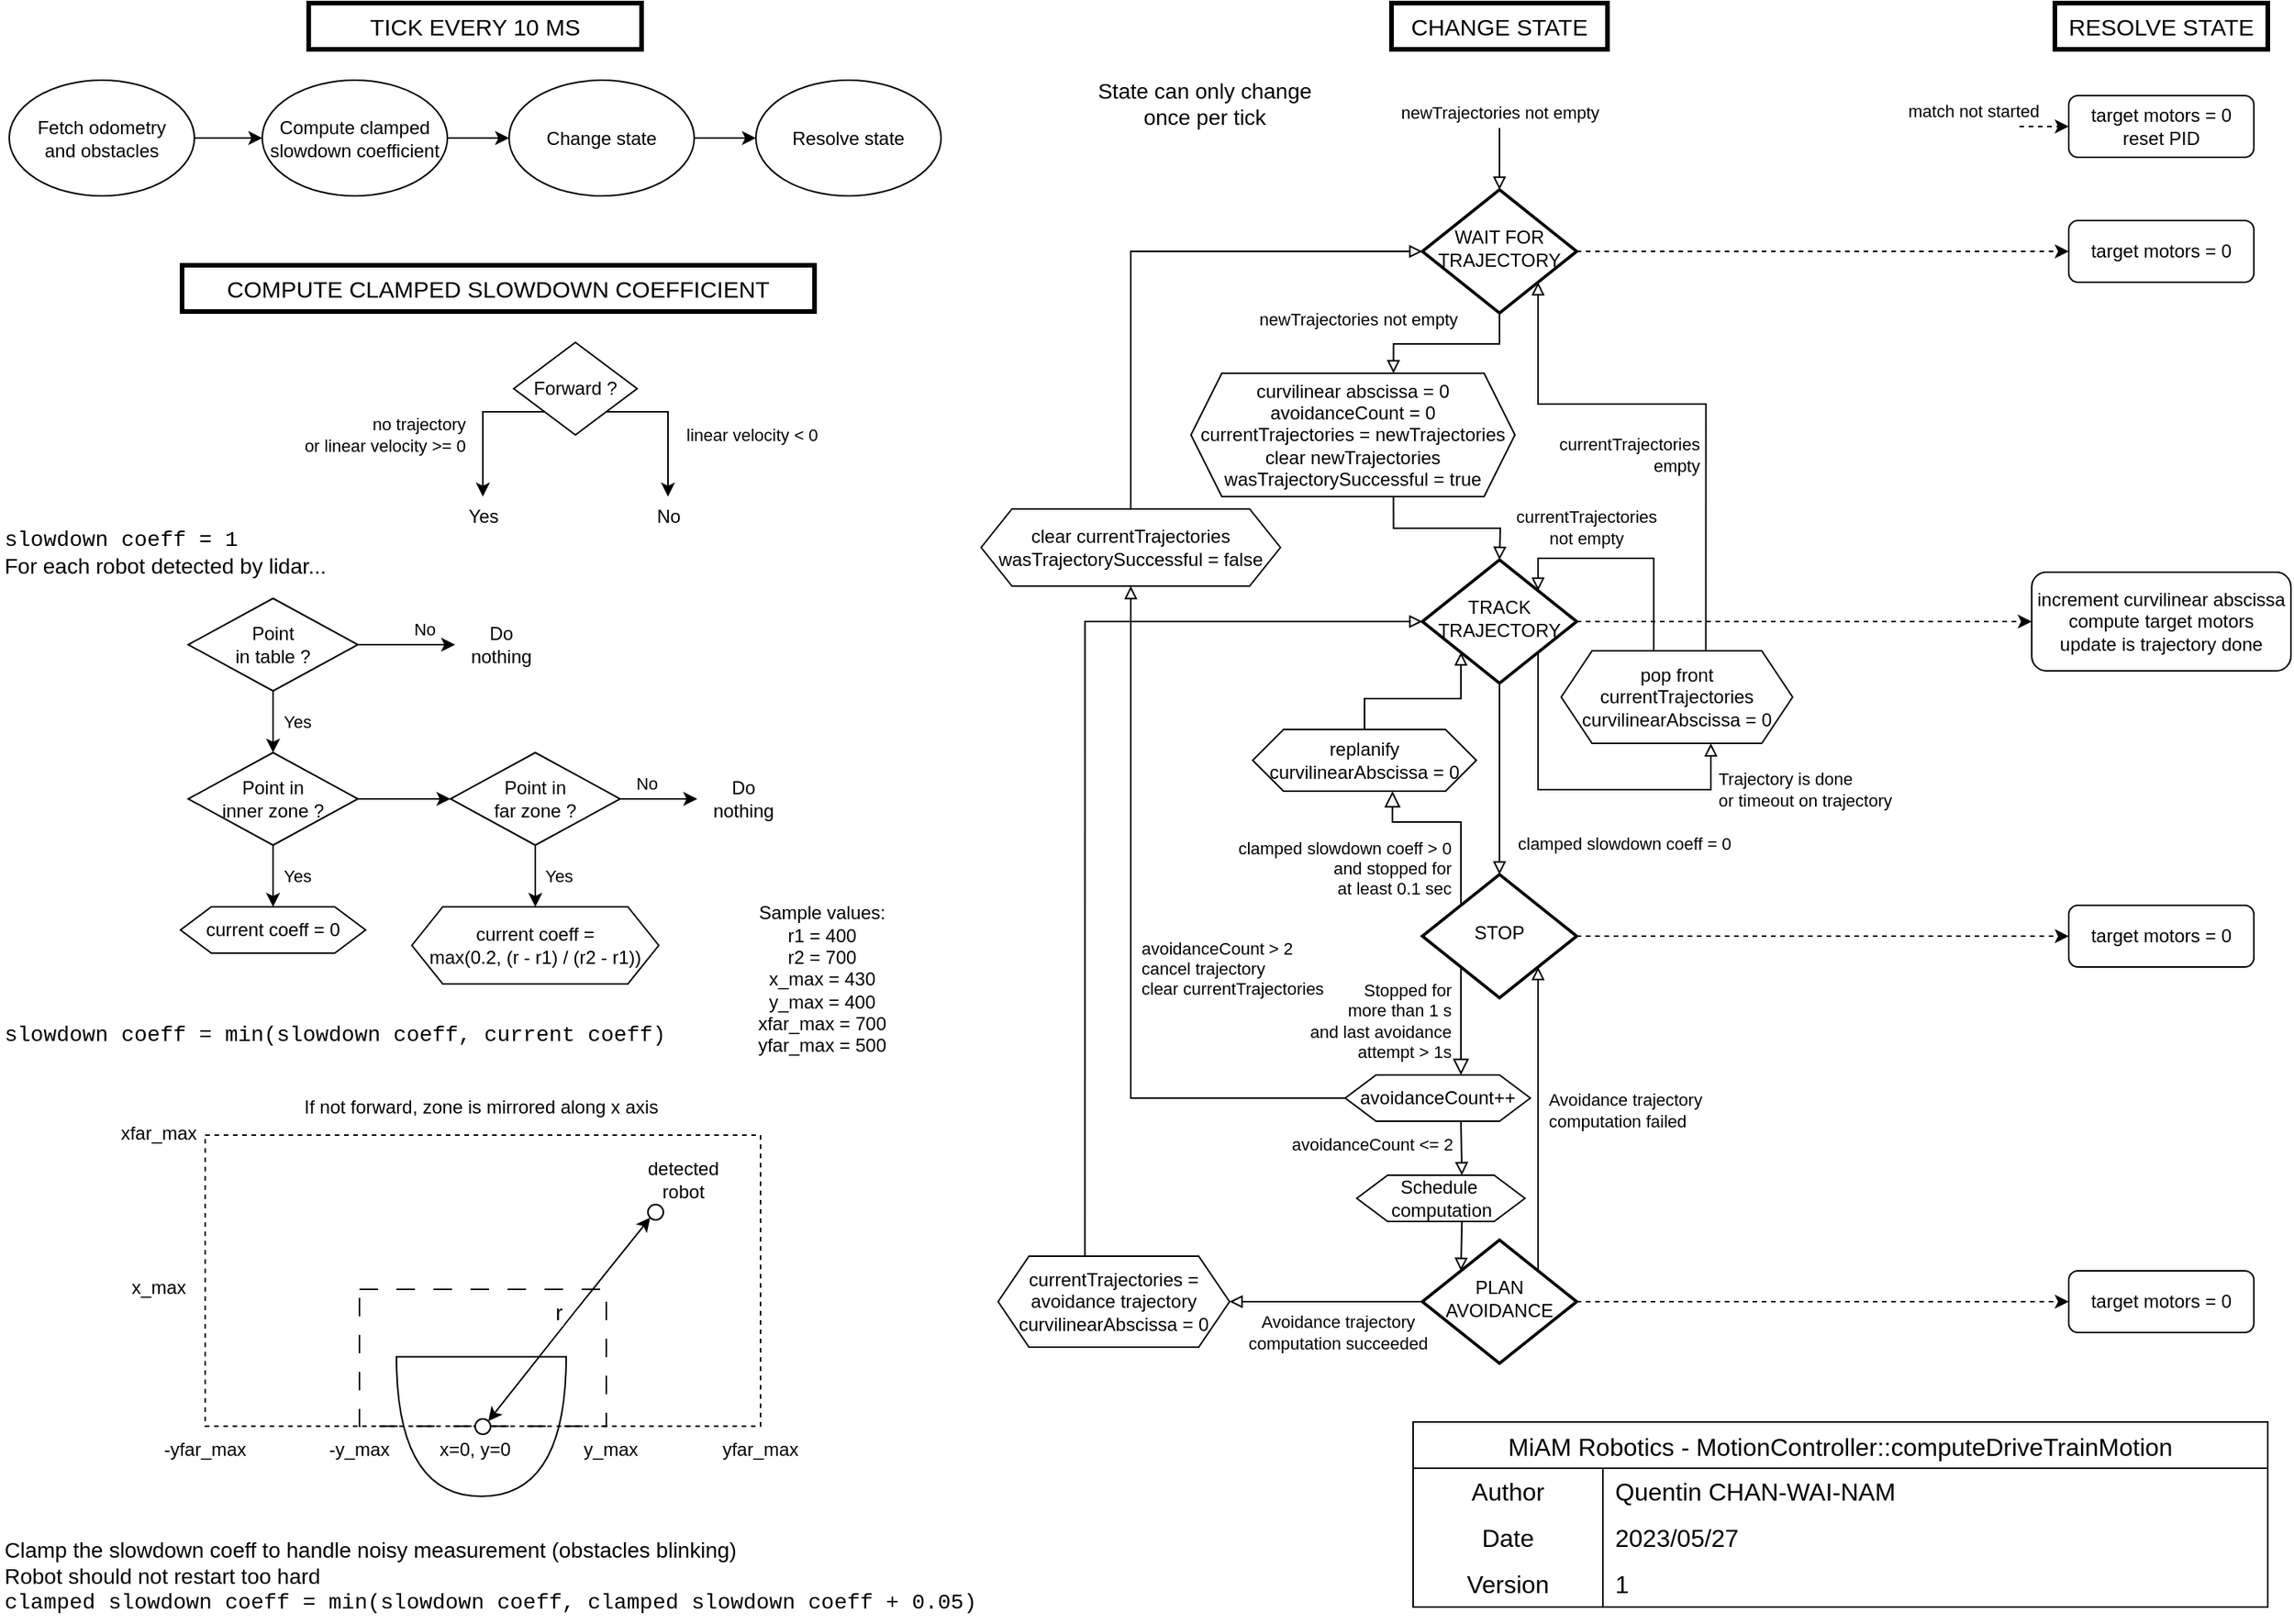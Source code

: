 <mxfile version="21.3.3" type="google">
  <diagram id="C5RBs43oDa-KdzZeNtuy" name="Page-1">
    <mxGraphModel grid="1" page="1" gridSize="10" guides="1" tooltips="1" connect="1" arrows="1" fold="1" pageScale="1" pageWidth="1654" pageHeight="1169" math="0" shadow="0">
      <root>
        <mxCell id="WIyWlLk6GJQsqaUBKTNV-0" />
        <mxCell id="WIyWlLk6GJQsqaUBKTNV-1" parent="WIyWlLk6GJQsqaUBKTNV-0" />
        <mxCell id="2LVo23PEgwfgt3Jasluf-7" style="edgeStyle=orthogonalEdgeStyle;rounded=0;orthogonalLoop=1;jettySize=auto;html=1;exitX=1;exitY=0.5;exitDx=0;exitDy=0;entryX=0;entryY=0.5;entryDx=0;entryDy=0;dashed=1;" edge="1" parent="WIyWlLk6GJQsqaUBKTNV-1" source="WIyWlLk6GJQsqaUBKTNV-6" target="WIyWlLk6GJQsqaUBKTNV-7">
          <mxGeometry relative="1" as="geometry" />
        </mxCell>
        <mxCell id="WIyWlLk6GJQsqaUBKTNV-6" value="STOP" style="rhombus;whiteSpace=wrap;html=1;shadow=0;fontFamily=Helvetica;fontSize=12;align=center;strokeWidth=2;spacing=6;spacingTop=-4;" vertex="1" parent="WIyWlLk6GJQsqaUBKTNV-1">
          <mxGeometry x="-2304" y="615" width="100" height="80" as="geometry" />
        </mxCell>
        <mxCell id="WIyWlLk6GJQsqaUBKTNV-7" value="target motors = 0" style="rounded=1;whiteSpace=wrap;html=1;fontSize=12;glass=0;strokeWidth=1;shadow=0;" vertex="1" parent="WIyWlLk6GJQsqaUBKTNV-1">
          <mxGeometry x="-1885" y="635" width="120" height="40" as="geometry" />
        </mxCell>
        <mxCell id="WIyWlLk6GJQsqaUBKTNV-8" value="&lt;div&gt;Stopped for &lt;br&gt;&lt;/div&gt;&lt;div&gt;more than 1 s&lt;/div&gt;&lt;div&gt;and last avoidance &lt;br&gt;&lt;/div&gt;&lt;div&gt;attempt &amp;gt; 1s&lt;/div&gt;" style="rounded=0;html=1;jettySize=auto;orthogonalLoop=1;fontSize=11;endArrow=block;endFill=0;endSize=8;strokeWidth=1;shadow=0;labelBackgroundColor=none;edgeStyle=orthogonalEdgeStyle;align=right;exitX=0;exitY=1;exitDx=0;exitDy=0;entryX=0.625;entryY=0;entryDx=0;entryDy=0;" edge="1" parent="WIyWlLk6GJQsqaUBKTNV-1" source="WIyWlLk6GJQsqaUBKTNV-6" target="9qega2wVzyHaTHtMAd9D-7">
          <mxGeometry y="-5" relative="1" as="geometry">
            <mxPoint as="offset" />
            <mxPoint x="-2283" y="761.25" as="targetPoint" />
            <mxPoint x="-2138" y="-158.75" as="sourcePoint" />
            <Array as="points" />
          </mxGeometry>
        </mxCell>
        <mxCell id="2LVo23PEgwfgt3Jasluf-8" value="" style="edgeStyle=orthogonalEdgeStyle;rounded=0;orthogonalLoop=1;jettySize=auto;html=1;dashed=1;" edge="1" parent="WIyWlLk6GJQsqaUBKTNV-1" source="WIyWlLk6GJQsqaUBKTNV-10" target="WIyWlLk6GJQsqaUBKTNV-12">
          <mxGeometry relative="1" as="geometry" />
        </mxCell>
        <mxCell id="2LVo23PEgwfgt3Jasluf-19" style="edgeStyle=orthogonalEdgeStyle;rounded=0;orthogonalLoop=1;jettySize=auto;html=1;endArrow=block;endFill=0;exitX=0.5;exitY=1;exitDx=0;exitDy=0;entryX=0.5;entryY=0;entryDx=0;entryDy=0;" edge="1" parent="WIyWlLk6GJQsqaUBKTNV-1" source="WIyWlLk6GJQsqaUBKTNV-10" target="WIyWlLk6GJQsqaUBKTNV-6">
          <mxGeometry relative="1" as="geometry">
            <Array as="points" />
            <mxPoint x="-2078" y="-42.75" as="sourcePoint" />
            <mxPoint x="-2283" y="637.25" as="targetPoint" />
          </mxGeometry>
        </mxCell>
        <mxCell id="2LVo23PEgwfgt3Jasluf-22" value="&lt;div&gt;clamped slowdown coeff = 0&lt;/div&gt;" style="edgeLabel;html=1;align=left;verticalAlign=middle;resizable=0;points=[];" connectable="0" vertex="1" parent="2LVo23PEgwfgt3Jasluf-19">
          <mxGeometry x="0.274" relative="1" as="geometry">
            <mxPoint x="10" y="25" as="offset" />
          </mxGeometry>
        </mxCell>
        <mxCell id="2LVo23PEgwfgt3Jasluf-46" style="edgeStyle=orthogonalEdgeStyle;rounded=0;orthogonalLoop=1;jettySize=auto;html=1;exitX=0.625;exitY=0;exitDx=0;exitDy=0;entryX=1;entryY=1;entryDx=0;entryDy=0;endArrow=block;endFill=0;" edge="1" parent="WIyWlLk6GJQsqaUBKTNV-1" source="9qega2wVzyHaTHtMAd9D-11" target="2LVo23PEgwfgt3Jasluf-23">
          <mxGeometry relative="1" as="geometry">
            <mxPoint x="-2117" y="470" as="sourcePoint" />
            <mxPoint x="-2418" y="579.75" as="targetPoint" />
            <Array as="points">
              <mxPoint x="-2120" y="310" />
              <mxPoint x="-2229" y="310" />
            </Array>
          </mxGeometry>
        </mxCell>
        <mxCell id="2LVo23PEgwfgt3Jasluf-47" value="&lt;div&gt;currentTrajectories&lt;/div&gt;&lt;div&gt;empty&lt;/div&gt;" style="edgeLabel;html=1;align=right;verticalAlign=middle;resizable=0;points=[];" connectable="0" vertex="1" parent="2LVo23PEgwfgt3Jasluf-46">
          <mxGeometry x="0.499" y="3" relative="1" as="geometry">
            <mxPoint x="97" y="30" as="offset" />
          </mxGeometry>
        </mxCell>
        <mxCell id="WIyWlLk6GJQsqaUBKTNV-10" value="TRACK&lt;br&gt;TRAJECTORY" style="rhombus;whiteSpace=wrap;html=1;shadow=0;fontFamily=Helvetica;fontSize=12;align=center;strokeWidth=2;spacing=6;spacingTop=-4;" vertex="1" parent="WIyWlLk6GJQsqaUBKTNV-1">
          <mxGeometry x="-2304" y="411" width="100" height="80" as="geometry" />
        </mxCell>
        <mxCell id="WIyWlLk6GJQsqaUBKTNV-12" value="&lt;div&gt;increment curvilinear abscissa&lt;/div&gt;&lt;div&gt;compute target motors&lt;/div&gt;&lt;div&gt;update is trajectory done&lt;br&gt;&lt;/div&gt;" style="rounded=1;whiteSpace=wrap;html=1;fontSize=12;glass=0;strokeWidth=1;shadow=0;" vertex="1" parent="WIyWlLk6GJQsqaUBKTNV-1">
          <mxGeometry x="-1909" y="419" width="168" height="64" as="geometry" />
        </mxCell>
        <mxCell id="2LVo23PEgwfgt3Jasluf-12" style="edgeStyle=orthogonalEdgeStyle;rounded=0;orthogonalLoop=1;jettySize=auto;html=1;endArrow=block;endFill=0;exitX=0;exitY=0.5;exitDx=0;exitDy=0;entryX=1;entryY=0.5;entryDx=0;entryDy=0;" edge="1" parent="WIyWlLk6GJQsqaUBKTNV-1" source="2LVo23PEgwfgt3Jasluf-2" target="Gbv1jejS2D5YbB3k_reu-9">
          <mxGeometry relative="1" as="geometry">
            <Array as="points">
              <mxPoint x="-2364" y="892" />
              <mxPoint x="-2364" y="892" />
            </Array>
            <mxPoint x="-2408" y="745.25" as="sourcePoint" />
            <mxPoint x="-2374" y="888" as="targetPoint" />
          </mxGeometry>
        </mxCell>
        <mxCell id="2LVo23PEgwfgt3Jasluf-13" value="&lt;div&gt;Avoidance trajectory&lt;/div&gt;&lt;div&gt;computation succeeded&lt;br&gt;&lt;/div&gt;" style="edgeLabel;html=1;align=center;verticalAlign=middle;resizable=0;points=[];" connectable="0" vertex="1" parent="2LVo23PEgwfgt3Jasluf-12">
          <mxGeometry x="-0.262" y="1" relative="1" as="geometry">
            <mxPoint x="-9" y="19" as="offset" />
          </mxGeometry>
        </mxCell>
        <mxCell id="2LVo23PEgwfgt3Jasluf-14" style="edgeStyle=orthogonalEdgeStyle;rounded=0;orthogonalLoop=1;jettySize=auto;html=1;endArrow=block;endFill=0;exitX=1;exitY=0;exitDx=0;exitDy=0;entryX=1;entryY=1;entryDx=0;entryDy=0;" edge="1" parent="WIyWlLk6GJQsqaUBKTNV-1" source="2LVo23PEgwfgt3Jasluf-2" target="WIyWlLk6GJQsqaUBKTNV-6">
          <mxGeometry relative="1" as="geometry">
            <Array as="points">
              <mxPoint x="-2229" y="795" />
              <mxPoint x="-2229" y="675" />
            </Array>
            <mxPoint x="-2120" y="155" as="sourcePoint" />
            <mxPoint x="-1990" y="155" as="targetPoint" />
          </mxGeometry>
        </mxCell>
        <mxCell id="2LVo23PEgwfgt3Jasluf-15" value="&lt;div&gt;Avoidance trajectory&lt;/div&gt;&lt;div&gt;computation failed&lt;/div&gt;" style="edgeLabel;html=1;align=left;verticalAlign=middle;resizable=0;points=[];" connectable="0" vertex="1" parent="2LVo23PEgwfgt3Jasluf-14">
          <mxGeometry x="0.075" y="1" relative="1" as="geometry">
            <mxPoint x="6" y="2" as="offset" />
          </mxGeometry>
        </mxCell>
        <mxCell id="2LVo23PEgwfgt3Jasluf-33" style="edgeStyle=orthogonalEdgeStyle;rounded=0;orthogonalLoop=1;jettySize=auto;html=1;endArrow=block;endFill=0;exitX=0;exitY=0.5;exitDx=0;exitDy=0;entryX=0.5;entryY=1;entryDx=0;entryDy=0;" edge="1" parent="WIyWlLk6GJQsqaUBKTNV-1" source="9qega2wVzyHaTHtMAd9D-7" target="Gbv1jejS2D5YbB3k_reu-11">
          <mxGeometry relative="1" as="geometry">
            <Array as="points">
              <mxPoint x="-2493" y="760" />
            </Array>
            <mxPoint x="-2620" y="491" as="sourcePoint" />
            <mxPoint x="-2474" y="440" as="targetPoint" />
          </mxGeometry>
        </mxCell>
        <mxCell id="2LVo23PEgwfgt3Jasluf-34" value="avoidanceCount &amp;gt; 2&lt;br&gt;&lt;div&gt;cancel trajectory&lt;/div&gt;clear currentTrajectories" style="edgeLabel;html=1;align=left;verticalAlign=middle;resizable=0;points=[];" connectable="0" vertex="1" parent="2LVo23PEgwfgt3Jasluf-33">
          <mxGeometry x="0.558" y="-1" relative="1" as="geometry">
            <mxPoint x="4" y="144" as="offset" />
          </mxGeometry>
        </mxCell>
        <mxCell id="2LVo23PEgwfgt3Jasluf-2" value="PLAN&lt;br&gt;AVOIDANCE" style="rhombus;whiteSpace=wrap;html=1;shadow=0;fontFamily=Helvetica;fontSize=12;align=center;strokeWidth=2;spacing=6;spacingTop=-4;" vertex="1" parent="WIyWlLk6GJQsqaUBKTNV-1">
          <mxGeometry x="-2304" y="852" width="100" height="80" as="geometry" />
        </mxCell>
        <mxCell id="2LVo23PEgwfgt3Jasluf-10" value="target motors = 0" style="rounded=1;whiteSpace=wrap;html=1;fontSize=12;glass=0;strokeWidth=1;shadow=0;" vertex="1" parent="WIyWlLk6GJQsqaUBKTNV-1">
          <mxGeometry x="-1885" y="872" width="120" height="40" as="geometry" />
        </mxCell>
        <mxCell id="2LVo23PEgwfgt3Jasluf-11" style="edgeStyle=orthogonalEdgeStyle;rounded=0;orthogonalLoop=1;jettySize=auto;html=1;exitX=1;exitY=0.5;exitDx=0;exitDy=0;entryX=0;entryY=0.5;entryDx=0;entryDy=0;dashed=1;" edge="1" parent="WIyWlLk6GJQsqaUBKTNV-1" source="2LVo23PEgwfgt3Jasluf-2" target="2LVo23PEgwfgt3Jasluf-10">
          <mxGeometry relative="1" as="geometry">
            <mxPoint x="-1873" y="902" as="sourcePoint" />
            <mxPoint x="-1823" y="902" as="targetPoint" />
          </mxGeometry>
        </mxCell>
        <mxCell id="2LVo23PEgwfgt3Jasluf-18" value="&lt;div&gt;clamped slowdown coeff &amp;gt; 0&lt;br&gt;&lt;/div&gt;&lt;div&gt;and stopped for &lt;br&gt;&lt;/div&gt;&lt;div&gt;at least 0.1 sec&lt;br&gt;&lt;/div&gt;" style="rounded=0;html=1;jettySize=auto;orthogonalLoop=1;fontSize=11;endArrow=block;endFill=0;endSize=8;strokeWidth=1;shadow=0;labelBackgroundColor=none;edgeStyle=orthogonalEdgeStyle;align=right;exitX=0;exitY=0;exitDx=0;exitDy=0;verticalAlign=middle;entryX=0.625;entryY=1;entryDx=0;entryDy=0;" edge="1" parent="WIyWlLk6GJQsqaUBKTNV-1" source="WIyWlLk6GJQsqaUBKTNV-6" target="Gbv1jejS2D5YbB3k_reu-6">
          <mxGeometry x="-0.595" y="5" relative="1" as="geometry">
            <mxPoint as="offset" />
            <mxPoint x="-2228" y="618.25" as="sourcePoint" />
            <mxPoint x="-2194" y="501" as="targetPoint" />
            <Array as="points">
              <mxPoint x="-2279" y="581" />
              <mxPoint x="-2323" y="581" />
            </Array>
          </mxGeometry>
        </mxCell>
        <mxCell id="2LVo23PEgwfgt3Jasluf-24" style="edgeStyle=orthogonalEdgeStyle;rounded=0;orthogonalLoop=1;jettySize=auto;html=1;exitX=0.5;exitY=1;exitDx=0;exitDy=0;entryX=0.625;entryY=0;entryDx=0;entryDy=0;endArrow=block;endFill=0;" edge="1" parent="WIyWlLk6GJQsqaUBKTNV-1" source="2LVo23PEgwfgt3Jasluf-23" target="9qega2wVzyHaTHtMAd9D-13">
          <mxGeometry relative="1" as="geometry">
            <mxPoint x="-2108" y="117.25" as="sourcePoint" />
            <mxPoint x="-2078" y="57.25" as="targetPoint" />
          </mxGeometry>
        </mxCell>
        <mxCell id="2LVo23PEgwfgt3Jasluf-25" value="&lt;div&gt;newTrajectories not empty&lt;/div&gt;" style="edgeLabel;html=1;align=right;verticalAlign=middle;resizable=0;points=[];" connectable="0" vertex="1" parent="2LVo23PEgwfgt3Jasluf-24">
          <mxGeometry x="0.217" relative="1" as="geometry">
            <mxPoint x="19" y="-16" as="offset" />
          </mxGeometry>
        </mxCell>
        <mxCell id="2LVo23PEgwfgt3Jasluf-23" value="WAIT FOR TRAJECTORY" style="rhombus;whiteSpace=wrap;html=1;shadow=0;fontFamily=Helvetica;fontSize=12;align=center;strokeWidth=2;spacing=6;spacingTop=-4;" vertex="1" parent="WIyWlLk6GJQsqaUBKTNV-1">
          <mxGeometry x="-2304" y="171" width="100" height="80" as="geometry" />
        </mxCell>
        <mxCell id="2LVo23PEgwfgt3Jasluf-26" value="target motors = 0" style="rounded=1;whiteSpace=wrap;html=1;fontSize=12;glass=0;strokeWidth=1;shadow=0;" vertex="1" parent="WIyWlLk6GJQsqaUBKTNV-1">
          <mxGeometry x="-1885" y="191" width="120" height="40" as="geometry" />
        </mxCell>
        <mxCell id="2LVo23PEgwfgt3Jasluf-27" style="edgeStyle=orthogonalEdgeStyle;rounded=0;orthogonalLoop=1;jettySize=auto;html=1;exitX=1;exitY=0.5;exitDx=0;exitDy=0;entryX=0;entryY=0.5;entryDx=0;entryDy=0;dashed=1;" edge="1" parent="WIyWlLk6GJQsqaUBKTNV-1" source="2LVo23PEgwfgt3Jasluf-23" target="2LVo23PEgwfgt3Jasluf-26">
          <mxGeometry relative="1" as="geometry">
            <mxPoint x="-2111" y="-292.75" as="sourcePoint" />
            <mxPoint x="-2171" y="-292.75" as="targetPoint" />
          </mxGeometry>
        </mxCell>
        <mxCell id="2LVo23PEgwfgt3Jasluf-39" style="edgeStyle=orthogonalEdgeStyle;rounded=0;orthogonalLoop=1;jettySize=auto;html=1;entryX=0;entryY=0.5;entryDx=0;entryDy=0;" edge="1" parent="WIyWlLk6GJQsqaUBKTNV-1" source="2LVo23PEgwfgt3Jasluf-36" target="2LVo23PEgwfgt3Jasluf-38">
          <mxGeometry relative="1" as="geometry" />
        </mxCell>
        <mxCell id="2LVo23PEgwfgt3Jasluf-36" value="Change state" style="ellipse;whiteSpace=wrap;html=1;" vertex="1" parent="WIyWlLk6GJQsqaUBKTNV-1">
          <mxGeometry x="-2896" y="100" width="120" height="75" as="geometry" />
        </mxCell>
        <mxCell id="2LVo23PEgwfgt3Jasluf-38" value="Resolve state" style="ellipse;whiteSpace=wrap;html=1;" vertex="1" parent="WIyWlLk6GJQsqaUBKTNV-1">
          <mxGeometry x="-2736" y="100" width="120" height="75" as="geometry" />
        </mxCell>
        <mxCell id="2LVo23PEgwfgt3Jasluf-44" style="edgeStyle=orthogonalEdgeStyle;rounded=0;orthogonalLoop=1;jettySize=auto;html=1;entryX=0;entryY=0.5;entryDx=0;entryDy=0;" edge="1" parent="WIyWlLk6GJQsqaUBKTNV-1" source="2LVo23PEgwfgt3Jasluf-43" target="2LVo23PEgwfgt3Jasluf-36">
          <mxGeometry relative="1" as="geometry" />
        </mxCell>
        <mxCell id="2LVo23PEgwfgt3Jasluf-43" value="&lt;div&gt;Compute clamped slowdown coefficient&lt;/div&gt;" style="ellipse;whiteSpace=wrap;html=1;" vertex="1" parent="WIyWlLk6GJQsqaUBKTNV-1">
          <mxGeometry x="-3056" y="100" width="120" height="75" as="geometry" />
        </mxCell>
        <mxCell id="9qega2wVzyHaTHtMAd9D-4" value="&lt;div&gt;newTrajectories not empty&lt;/div&gt;" style="endArrow=block;html=1;rounded=0;entryX=0.5;entryY=0;entryDx=0;entryDy=0;endFill=0;" edge="1" parent="WIyWlLk6GJQsqaUBKTNV-1" target="2LVo23PEgwfgt3Jasluf-23">
          <mxGeometry x="-1" y="10" width="50" height="50" relative="1" as="geometry">
            <mxPoint x="-2254" y="131" as="sourcePoint" />
            <mxPoint x="-2384" y="361" as="targetPoint" />
            <mxPoint x="-10" y="-10" as="offset" />
          </mxGeometry>
        </mxCell>
        <mxCell id="9qega2wVzyHaTHtMAd9D-8" value="" style="edgeStyle=orthogonalEdgeStyle;rounded=0;orthogonalLoop=1;jettySize=auto;html=1;exitX=0.625;exitY=1;exitDx=0;exitDy=0;entryX=0;entryY=0;entryDx=0;entryDy=0;align=right;endArrow=block;endFill=0;" edge="1" parent="WIyWlLk6GJQsqaUBKTNV-1" source="Gbv1jejS2D5YbB3k_reu-89" target="2LVo23PEgwfgt3Jasluf-2">
          <mxGeometry x="0.039" y="-5" relative="1" as="geometry">
            <mxPoint as="offset" />
          </mxGeometry>
        </mxCell>
        <mxCell id="9qega2wVzyHaTHtMAd9D-7" value="avoidanceCount++" style="shape=hexagon;perimeter=hexagonPerimeter2;whiteSpace=wrap;html=1;fixedSize=1;" vertex="1" parent="WIyWlLk6GJQsqaUBKTNV-1">
          <mxGeometry x="-2354" y="745" width="120" height="30" as="geometry" />
        </mxCell>
        <mxCell id="9qega2wVzyHaTHtMAd9D-10" value="&lt;div&gt;Trajectory is done&lt;/div&gt;&lt;div&gt;or timeout on trajectory&lt;br&gt;&lt;/div&gt;" style="edgeStyle=orthogonalEdgeStyle;rounded=0;orthogonalLoop=1;jettySize=auto;html=1;entryX=0.5;entryY=1;entryDx=0;entryDy=0;endArrow=block;endFill=0;exitX=1;exitY=1;exitDx=0;exitDy=0;align=left;" edge="1" parent="WIyWlLk6GJQsqaUBKTNV-1" source="WIyWlLk6GJQsqaUBKTNV-10">
          <mxGeometry x="0.74" y="-3" relative="1" as="geometry">
            <mxPoint x="-2117" y="530" as="targetPoint" />
            <Array as="points">
              <mxPoint x="-2229" y="560" />
              <mxPoint x="-2117" y="560" />
            </Array>
            <mxPoint as="offset" />
            <mxPoint x="-2304" y="451" as="sourcePoint" />
          </mxGeometry>
        </mxCell>
        <mxCell id="9qega2wVzyHaTHtMAd9D-12" value="&lt;div&gt;currentTrajectories&lt;/div&gt;&lt;div&gt;not empty&lt;/div&gt;" style="edgeStyle=orthogonalEdgeStyle;rounded=0;orthogonalLoop=1;jettySize=auto;html=1;exitX=0.375;exitY=0;exitDx=0;exitDy=0;entryX=1;entryY=0;entryDx=0;entryDy=0;endArrow=block;endFill=0;" edge="1" parent="WIyWlLk6GJQsqaUBKTNV-1" source="9qega2wVzyHaTHtMAd9D-11" target="WIyWlLk6GJQsqaUBKTNV-10">
          <mxGeometry x="0.345" y="-20" relative="1" as="geometry">
            <mxPoint x="-2135.75" y="470" as="sourcePoint" />
            <Array as="points">
              <mxPoint x="-2154" y="470" />
              <mxPoint x="-2154" y="410" />
              <mxPoint x="-2229" y="410" />
            </Array>
            <mxPoint as="offset" />
          </mxGeometry>
        </mxCell>
        <mxCell id="9qega2wVzyHaTHtMAd9D-14" style="edgeStyle=orthogonalEdgeStyle;rounded=0;orthogonalLoop=1;jettySize=auto;html=1;exitX=0.625;exitY=1;exitDx=0;exitDy=0;endArrow=block;endFill=0;" edge="1" parent="WIyWlLk6GJQsqaUBKTNV-1" source="9qega2wVzyHaTHtMAd9D-13">
          <mxGeometry relative="1" as="geometry">
            <mxPoint x="-2254" y="411" as="targetPoint" />
          </mxGeometry>
        </mxCell>
        <mxCell id="9qega2wVzyHaTHtMAd9D-13" value="&lt;div&gt;curvilinear abscissa = 0&lt;br&gt;&lt;/div&gt;&lt;div&gt;avoidanceCount = 0&lt;br&gt;&lt;/div&gt;&lt;div&gt;currentTrajectories = newTrajectories&lt;/div&gt;&lt;div&gt;clear newTrajectories&lt;/div&gt;&lt;div&gt;wasTrajectorySuccessful = true&lt;br&gt;&lt;/div&gt;" style="shape=hexagon;perimeter=hexagonPerimeter2;whiteSpace=wrap;html=1;fixedSize=1;strokeColor=default;align=center;" vertex="1" parent="WIyWlLk6GJQsqaUBKTNV-1">
          <mxGeometry x="-2454" y="290" width="210" height="80" as="geometry" />
        </mxCell>
        <mxCell id="9qega2wVzyHaTHtMAd9D-16" value="CHANGE STATE" style="rounded=0;whiteSpace=wrap;html=1;labelBorderColor=none;strokeWidth=3;fontSize=15;" vertex="1" parent="WIyWlLk6GJQsqaUBKTNV-1">
          <mxGeometry x="-2324" y="50" width="140" height="30" as="geometry" />
        </mxCell>
        <mxCell id="9qega2wVzyHaTHtMAd9D-17" value="RESOLVE STATE" style="rounded=0;whiteSpace=wrap;html=1;labelBorderColor=none;strokeWidth=3;fontSize=15;" vertex="1" parent="WIyWlLk6GJQsqaUBKTNV-1">
          <mxGeometry x="-1894" y="50" width="138" height="30" as="geometry" />
        </mxCell>
        <mxCell id="Gbv1jejS2D5YbB3k_reu-0" value="TICK EVERY 10 MS" style="rounded=0;whiteSpace=wrap;html=1;labelBorderColor=none;strokeWidth=3;fontSize=15;" vertex="1" parent="WIyWlLk6GJQsqaUBKTNV-1">
          <mxGeometry x="-3025.88" y="50" width="215.75" height="30" as="geometry" />
        </mxCell>
        <mxCell id="Gbv1jejS2D5YbB3k_reu-1" value="&lt;div&gt;target motors = 0&lt;/div&gt;&lt;div&gt;reset PID&lt;br&gt;&lt;/div&gt;" style="rounded=1;whiteSpace=wrap;html=1;fontSize=12;glass=0;strokeWidth=1;shadow=0;" vertex="1" parent="WIyWlLk6GJQsqaUBKTNV-1">
          <mxGeometry x="-1885" y="110" width="120" height="40" as="geometry" />
        </mxCell>
        <mxCell id="Gbv1jejS2D5YbB3k_reu-3" value="match not started" style="edgeStyle=orthogonalEdgeStyle;rounded=0;orthogonalLoop=1;jettySize=auto;html=1;entryX=0;entryY=0.5;entryDx=0;entryDy=0;dashed=1;" edge="1" parent="WIyWlLk6GJQsqaUBKTNV-1" target="Gbv1jejS2D5YbB3k_reu-1">
          <mxGeometry x="-1" y="32" relative="1" as="geometry">
            <mxPoint x="-1917" y="130" as="sourcePoint" />
            <mxPoint x="-1875" y="221" as="targetPoint" />
            <mxPoint x="-30" y="22" as="offset" />
          </mxGeometry>
        </mxCell>
        <mxCell id="9qega2wVzyHaTHtMAd9D-11" value="&lt;div&gt;pop front currentTrajectories&lt;/div&gt;&lt;div&gt;curvilinearAbscissa = 0&lt;br&gt;&lt;/div&gt;" style="shape=hexagon;perimeter=hexagonPerimeter2;whiteSpace=wrap;html=1;fixedSize=1;" vertex="1" parent="WIyWlLk6GJQsqaUBKTNV-1">
          <mxGeometry x="-2214" y="470" width="150" height="60" as="geometry" />
        </mxCell>
        <mxCell id="Gbv1jejS2D5YbB3k_reu-8" style="edgeStyle=orthogonalEdgeStyle;rounded=0;orthogonalLoop=1;jettySize=auto;html=1;exitX=0.5;exitY=0;exitDx=0;exitDy=0;entryX=0;entryY=1;entryDx=0;entryDy=0;endArrow=block;endFill=0;" edge="1" parent="WIyWlLk6GJQsqaUBKTNV-1" source="Gbv1jejS2D5YbB3k_reu-6" target="WIyWlLk6GJQsqaUBKTNV-10">
          <mxGeometry relative="1" as="geometry" />
        </mxCell>
        <mxCell id="Gbv1jejS2D5YbB3k_reu-6" value="&lt;div&gt;replanify&lt;/div&gt;&lt;div&gt;curvilinearAbscissa = 0&lt;br&gt;&lt;/div&gt;" style="shape=hexagon;perimeter=hexagonPerimeter2;whiteSpace=wrap;html=1;fixedSize=1;" vertex="1" parent="WIyWlLk6GJQsqaUBKTNV-1">
          <mxGeometry x="-2414" y="521" width="145" height="40" as="geometry" />
        </mxCell>
        <mxCell id="Gbv1jejS2D5YbB3k_reu-10" style="edgeStyle=orthogonalEdgeStyle;rounded=0;orthogonalLoop=1;jettySize=auto;html=1;exitX=0.375;exitY=0;exitDx=0;exitDy=0;entryX=0;entryY=0.5;entryDx=0;entryDy=0;endArrow=block;endFill=0;" edge="1" parent="WIyWlLk6GJQsqaUBKTNV-1" source="Gbv1jejS2D5YbB3k_reu-9" target="WIyWlLk6GJQsqaUBKTNV-10">
          <mxGeometry relative="1" as="geometry" />
        </mxCell>
        <mxCell id="Gbv1jejS2D5YbB3k_reu-9" value="&lt;div&gt;currentTrajectories = avoidance trajectory&lt;/div&gt;&lt;div&gt;curvilinearAbscissa = 0&lt;br&gt;&lt;/div&gt;" style="shape=hexagon;perimeter=hexagonPerimeter2;whiteSpace=wrap;html=1;fixedSize=1;" vertex="1" parent="WIyWlLk6GJQsqaUBKTNV-1">
          <mxGeometry x="-2579" y="862.5" width="150" height="59" as="geometry" />
        </mxCell>
        <mxCell id="Gbv1jejS2D5YbB3k_reu-12" style="edgeStyle=orthogonalEdgeStyle;rounded=0;orthogonalLoop=1;jettySize=auto;html=1;exitX=0.5;exitY=0;exitDx=0;exitDy=0;entryX=0;entryY=0.5;entryDx=0;entryDy=0;endArrow=block;endFill=0;" edge="1" parent="WIyWlLk6GJQsqaUBKTNV-1" source="Gbv1jejS2D5YbB3k_reu-11" target="2LVo23PEgwfgt3Jasluf-23">
          <mxGeometry relative="1" as="geometry" />
        </mxCell>
        <mxCell id="Gbv1jejS2D5YbB3k_reu-11" value="&lt;div&gt;clear currentTrajectories&lt;/div&gt;&lt;div&gt;wasTrajectorySuccessful = false&lt;br&gt;&lt;/div&gt;" style="shape=hexagon;perimeter=hexagonPerimeter2;whiteSpace=wrap;html=1;fixedSize=1;" vertex="1" parent="WIyWlLk6GJQsqaUBKTNV-1">
          <mxGeometry x="-2590" y="378" width="194" height="50" as="geometry" />
        </mxCell>
        <mxCell id="Gbv1jejS2D5YbB3k_reu-14" style="edgeStyle=orthogonalEdgeStyle;rounded=0;orthogonalLoop=1;jettySize=auto;html=1;entryX=0;entryY=0.5;entryDx=0;entryDy=0;" edge="1" parent="WIyWlLk6GJQsqaUBKTNV-1" source="Gbv1jejS2D5YbB3k_reu-13" target="2LVo23PEgwfgt3Jasluf-43">
          <mxGeometry relative="1" as="geometry">
            <mxPoint x="-3066" y="137.5" as="targetPoint" />
          </mxGeometry>
        </mxCell>
        <mxCell id="Gbv1jejS2D5YbB3k_reu-13" value="&lt;div&gt;Fetch odometry &lt;br&gt;and obstacles&lt;br&gt;&lt;/div&gt;" style="ellipse;whiteSpace=wrap;html=1;" vertex="1" parent="WIyWlLk6GJQsqaUBKTNV-1">
          <mxGeometry x="-3220" y="100" width="120" height="75" as="geometry" />
        </mxCell>
        <mxCell id="Gbv1jejS2D5YbB3k_reu-15" value="COMPUTE CLAMPED SLOWDOWN COEFFICIENT" style="rounded=0;whiteSpace=wrap;html=1;labelBorderColor=none;strokeWidth=3;fontSize=15;" vertex="1" parent="WIyWlLk6GJQsqaUBKTNV-1">
          <mxGeometry x="-3108" y="220" width="410" height="30" as="geometry" />
        </mxCell>
        <mxCell id="Gbv1jejS2D5YbB3k_reu-19" value="&lt;div align=&quot;right&quot;&gt;no trajectory &lt;br&gt;&lt;/div&gt;&lt;div align=&quot;right&quot;&gt;or linear velocity &amp;gt;= 0&lt;/div&gt;" style="edgeStyle=orthogonalEdgeStyle;rounded=0;orthogonalLoop=1;jettySize=auto;html=1;exitX=0;exitY=1;exitDx=0;exitDy=0;align=right;" edge="1" parent="WIyWlLk6GJQsqaUBKTNV-1" source="Gbv1jejS2D5YbB3k_reu-17">
          <mxGeometry x="0.151" y="-10" relative="1" as="geometry">
            <mxPoint x="-2913" y="370" as="targetPoint" />
            <mxPoint as="offset" />
          </mxGeometry>
        </mxCell>
        <mxCell id="Gbv1jejS2D5YbB3k_reu-20" value="&lt;div align=&quot;left&quot;&gt;linear velocity &amp;lt; 0&lt;br&gt;&lt;/div&gt;" style="edgeStyle=orthogonalEdgeStyle;rounded=0;orthogonalLoop=1;jettySize=auto;html=1;exitX=1;exitY=1;exitDx=0;exitDy=0;align=left;" edge="1" parent="WIyWlLk6GJQsqaUBKTNV-1" source="Gbv1jejS2D5YbB3k_reu-17">
          <mxGeometry x="0.158" y="10" relative="1" as="geometry">
            <mxPoint x="-2793" y="370" as="targetPoint" />
            <Array as="points">
              <mxPoint x="-2793" y="315" />
            </Array>
            <mxPoint as="offset" />
          </mxGeometry>
        </mxCell>
        <mxCell id="Gbv1jejS2D5YbB3k_reu-17" value="Forward ?" style="rhombus;whiteSpace=wrap;html=1;" vertex="1" parent="WIyWlLk6GJQsqaUBKTNV-1">
          <mxGeometry x="-2893" y="270" width="80" height="60" as="geometry" />
        </mxCell>
        <mxCell id="Gbv1jejS2D5YbB3k_reu-23" value="Yes" style="text;html=1;align=center;verticalAlign=middle;resizable=0;points=[];autosize=1;strokeColor=none;fillColor=none;" vertex="1" parent="WIyWlLk6GJQsqaUBKTNV-1">
          <mxGeometry x="-2933" y="368" width="40" height="30" as="geometry" />
        </mxCell>
        <mxCell id="Gbv1jejS2D5YbB3k_reu-24" value="No" style="text;html=1;align=center;verticalAlign=middle;resizable=0;points=[];autosize=1;strokeColor=none;fillColor=none;" vertex="1" parent="WIyWlLk6GJQsqaUBKTNV-1">
          <mxGeometry x="-2813" y="368" width="40" height="30" as="geometry" />
        </mxCell>
        <mxCell id="Gbv1jejS2D5YbB3k_reu-25" value="&lt;div style=&quot;font-size: 14px;&quot; align=&quot;left&quot;&gt;&lt;font face=&quot;Courier New&quot;&gt;slowdown coeff = 1&lt;/font&gt;&lt;br style=&quot;font-size: 14px;&quot;&gt;&lt;/div&gt;&lt;div style=&quot;font-size: 14px;&quot; align=&quot;left&quot;&gt;For each robot detected by lidar...&lt;/div&gt;" style="text;html=1;align=left;verticalAlign=middle;resizable=0;points=[];autosize=1;strokeColor=none;fillColor=none;fontSize=14;" vertex="1" parent="WIyWlLk6GJQsqaUBKTNV-1">
          <mxGeometry x="-3225.25" y="381" width="230" height="50" as="geometry" />
        </mxCell>
        <mxCell id="Gbv1jejS2D5YbB3k_reu-27" value="&lt;div&gt;No&lt;/div&gt;" style="edgeStyle=orthogonalEdgeStyle;rounded=0;orthogonalLoop=1;jettySize=auto;html=1;exitX=1;exitY=0.5;exitDx=0;exitDy=0;entryX=0;entryY=0.5;entryDx=0;entryDy=0;" edge="1" parent="WIyWlLk6GJQsqaUBKTNV-1" source="Gbv1jejS2D5YbB3k_reu-26" target="Gbv1jejS2D5YbB3k_reu-28">
          <mxGeometry x="0.344" y="10" relative="1" as="geometry">
            <mxPoint x="-2934" y="466" as="targetPoint" />
            <mxPoint as="offset" />
          </mxGeometry>
        </mxCell>
        <mxCell id="Gbv1jejS2D5YbB3k_reu-29" value="Yes" style="edgeStyle=orthogonalEdgeStyle;rounded=0;orthogonalLoop=1;jettySize=auto;html=1;exitX=0.5;exitY=1;exitDx=0;exitDy=0;align=left;entryX=0.5;entryY=0;entryDx=0;entryDy=0;" edge="1" parent="WIyWlLk6GJQsqaUBKTNV-1" source="Gbv1jejS2D5YbB3k_reu-26" target="Gbv1jejS2D5YbB3k_reu-45">
          <mxGeometry y="5" relative="1" as="geometry">
            <mxPoint x="-3034.167" y="536" as="targetPoint" />
            <mxPoint as="offset" />
          </mxGeometry>
        </mxCell>
        <mxCell id="Gbv1jejS2D5YbB3k_reu-26" value="Point &lt;br&gt;in table ?" style="rhombus;whiteSpace=wrap;html=1;" vertex="1" parent="WIyWlLk6GJQsqaUBKTNV-1">
          <mxGeometry x="-3104" y="436" width="110" height="60" as="geometry" />
        </mxCell>
        <mxCell id="Gbv1jejS2D5YbB3k_reu-28" value="Do nothing" style="text;html=1;strokeColor=none;fillColor=none;align=center;verticalAlign=middle;whiteSpace=wrap;rounded=0;" vertex="1" parent="WIyWlLk6GJQsqaUBKTNV-1">
          <mxGeometry x="-2931" y="451" width="60" height="30" as="geometry" />
        </mxCell>
        <mxCell id="Gbv1jejS2D5YbB3k_reu-47" style="edgeStyle=orthogonalEdgeStyle;rounded=0;orthogonalLoop=1;jettySize=auto;html=1;exitX=1;exitY=0.5;exitDx=0;exitDy=0;entryX=0;entryY=0.5;entryDx=0;entryDy=0;" edge="1" parent="WIyWlLk6GJQsqaUBKTNV-1" source="Gbv1jejS2D5YbB3k_reu-45" target="Gbv1jejS2D5YbB3k_reu-51">
          <mxGeometry relative="1" as="geometry">
            <mxPoint x="-2934" y="566.259" as="targetPoint" />
          </mxGeometry>
        </mxCell>
        <mxCell id="Gbv1jejS2D5YbB3k_reu-48" value="Yes" style="edgeStyle=orthogonalEdgeStyle;rounded=0;orthogonalLoop=1;jettySize=auto;html=1;exitX=0.5;exitY=1;exitDx=0;exitDy=0;align=left;entryX=0.5;entryY=0;entryDx=0;entryDy=0;" edge="1" parent="WIyWlLk6GJQsqaUBKTNV-1" source="Gbv1jejS2D5YbB3k_reu-45" target="Gbv1jejS2D5YbB3k_reu-49">
          <mxGeometry x="0.007" y="5" relative="1" as="geometry">
            <mxPoint x="-3049.222" y="636" as="targetPoint" />
            <mxPoint as="offset" />
          </mxGeometry>
        </mxCell>
        <mxCell id="Gbv1jejS2D5YbB3k_reu-45" value="Point in &lt;br&gt;inner zone ?" style="rhombus;whiteSpace=wrap;html=1;" vertex="1" parent="WIyWlLk6GJQsqaUBKTNV-1">
          <mxGeometry x="-3104" y="536" width="110" height="60" as="geometry" />
        </mxCell>
        <mxCell id="Gbv1jejS2D5YbB3k_reu-49" value="current coeff = 0" style="shape=hexagon;perimeter=hexagonPerimeter2;whiteSpace=wrap;html=1;fixedSize=1;" vertex="1" parent="WIyWlLk6GJQsqaUBKTNV-1">
          <mxGeometry x="-3109" y="636" width="120" height="30" as="geometry" />
        </mxCell>
        <mxCell id="Gbv1jejS2D5YbB3k_reu-50" value="&lt;div&gt;current coeff = &lt;br&gt;max(0.2, (r - r1) / (r2 - r1))&lt;/div&gt;" style="shape=hexagon;perimeter=hexagonPerimeter2;whiteSpace=wrap;html=1;fixedSize=1;" vertex="1" parent="WIyWlLk6GJQsqaUBKTNV-1">
          <mxGeometry x="-2959" y="636" width="160" height="50" as="geometry" />
        </mxCell>
        <mxCell id="Gbv1jejS2D5YbB3k_reu-60" value="Yes" style="edgeStyle=orthogonalEdgeStyle;rounded=0;orthogonalLoop=1;jettySize=auto;html=1;exitX=0.5;exitY=1;exitDx=0;exitDy=0;entryX=0.5;entryY=0;entryDx=0;entryDy=0;" edge="1" parent="WIyWlLk6GJQsqaUBKTNV-1" source="Gbv1jejS2D5YbB3k_reu-51" target="Gbv1jejS2D5YbB3k_reu-50">
          <mxGeometry y="15" relative="1" as="geometry">
            <mxPoint as="offset" />
          </mxGeometry>
        </mxCell>
        <mxCell id="Gbv1jejS2D5YbB3k_reu-61" value="No" style="edgeStyle=orthogonalEdgeStyle;rounded=0;orthogonalLoop=1;jettySize=auto;html=1;exitX=1;exitY=0.5;exitDx=0;exitDy=0;entryX=0;entryY=0.5;entryDx=0;entryDy=0;" edge="1" parent="WIyWlLk6GJQsqaUBKTNV-1" source="Gbv1jejS2D5YbB3k_reu-51" target="Gbv1jejS2D5YbB3k_reu-62">
          <mxGeometry x="-0.34" y="10" relative="1" as="geometry">
            <mxPoint x="-2794" y="566.308" as="targetPoint" />
            <mxPoint as="offset" />
          </mxGeometry>
        </mxCell>
        <mxCell id="Gbv1jejS2D5YbB3k_reu-51" value="Point in &lt;br&gt;far zone ?" style="rhombus;whiteSpace=wrap;html=1;" vertex="1" parent="WIyWlLk6GJQsqaUBKTNV-1">
          <mxGeometry x="-2934" y="536" width="110" height="60" as="geometry" />
        </mxCell>
        <mxCell id="Gbv1jejS2D5YbB3k_reu-54" value="&lt;div&gt;Sample values:&lt;/div&gt;&lt;div&gt;r1 = 400&lt;/div&gt;&lt;div&gt;r2 = 700&lt;/div&gt;&lt;div&gt;x_max = 430&lt;br&gt;y_max = 400&lt;br&gt;xfar_max = 700&lt;br&gt;yfar_max = 500&lt;br&gt;&lt;/div&gt;" style="text;html=1;strokeColor=none;fillColor=none;align=center;verticalAlign=middle;whiteSpace=wrap;rounded=0;" vertex="1" parent="WIyWlLk6GJQsqaUBKTNV-1">
          <mxGeometry x="-2747.25" y="627" width="108" height="111" as="geometry" />
        </mxCell>
        <mxCell id="Gbv1jejS2D5YbB3k_reu-62" value="Do nothing" style="text;html=1;strokeColor=none;fillColor=none;align=center;verticalAlign=middle;whiteSpace=wrap;rounded=0;" vertex="1" parent="WIyWlLk6GJQsqaUBKTNV-1">
          <mxGeometry x="-2774" y="551" width="60" height="30" as="geometry" />
        </mxCell>
        <mxCell id="Gbv1jejS2D5YbB3k_reu-66" value="&lt;div style=&quot;font-size: 14px;&quot; align=&quot;left&quot;&gt;&lt;font face=&quot;Courier New&quot;&gt;slowdown coeff = min(slowdown coeff, current coeff)&lt;br style=&quot;font-size: 14px;&quot;&gt;&lt;/font&gt;&lt;/div&gt;" style="text;html=1;align=left;verticalAlign=middle;resizable=0;points=[];autosize=1;strokeColor=none;fillColor=none;fontSize=14;" vertex="1" parent="WIyWlLk6GJQsqaUBKTNV-1">
          <mxGeometry x="-3225.25" y="703" width="450" height="30" as="geometry" />
        </mxCell>
        <mxCell id="Gbv1jejS2D5YbB3k_reu-67" value="&lt;div style=&quot;font-size: 14px;&quot; align=&quot;left&quot;&gt;Clamp the slowdown coeff to handle noisy measurement (obstacles blinking)&lt;/div&gt;&lt;div style=&quot;font-size: 14px;&quot; align=&quot;left&quot;&gt;Robot should not restart too hard&lt;/div&gt;&lt;div style=&quot;font-size: 14px;&quot; align=&quot;left&quot;&gt;&lt;font face=&quot;Courier New&quot;&gt;clamped slowdown coeff = min(slowdown coeff, clamped slowdown coeff + 0.05)&lt;/font&gt;&lt;br style=&quot;font-size: 14px;&quot;&gt;&lt;/div&gt;" style="text;html=1;align=left;verticalAlign=middle;resizable=0;points=[];autosize=1;strokeColor=none;fillColor=none;fontSize=14;" vertex="1" parent="WIyWlLk6GJQsqaUBKTNV-1">
          <mxGeometry x="-3225.25" y="1040" width="650" height="60" as="geometry" />
        </mxCell>
        <mxCell id="Gbv1jejS2D5YbB3k_reu-72" value="MiAM Robotics - MotionController::computeDriveTrainMotion" style="shape=table;startSize=30;container=1;collapsible=0;childLayout=tableLayout;fixedRows=1;rowLines=0;fontStyle=0;strokeColor=default;fontSize=16;" vertex="1" parent="WIyWlLk6GJQsqaUBKTNV-1">
          <mxGeometry x="-2310" y="970" width="554" height="120" as="geometry" />
        </mxCell>
        <mxCell id="Gbv1jejS2D5YbB3k_reu-76" value="" style="shape=tableRow;horizontal=0;startSize=0;swimlaneHead=0;swimlaneBody=0;top=0;left=0;bottom=0;right=0;collapsible=0;dropTarget=0;fillColor=none;points=[[0,0.5],[1,0.5]];portConstraint=eastwest;strokeColor=inherit;fontSize=16;" vertex="1" parent="Gbv1jejS2D5YbB3k_reu-72">
          <mxGeometry y="30" width="554" height="30" as="geometry" />
        </mxCell>
        <mxCell id="Gbv1jejS2D5YbB3k_reu-77" value="Author" style="shape=partialRectangle;html=1;whiteSpace=wrap;connectable=0;fillColor=none;top=0;left=0;bottom=0;right=0;overflow=hidden;strokeColor=inherit;fontSize=16;" vertex="1" parent="Gbv1jejS2D5YbB3k_reu-76">
          <mxGeometry width="123" height="30" as="geometry">
            <mxRectangle width="123" height="30" as="alternateBounds" />
          </mxGeometry>
        </mxCell>
        <mxCell id="Gbv1jejS2D5YbB3k_reu-78" value="Quentin CHAN-WAI-NAM" style="shape=partialRectangle;html=1;whiteSpace=wrap;connectable=0;fillColor=none;top=0;left=0;bottom=0;right=0;align=left;spacingLeft=6;overflow=hidden;strokeColor=inherit;fontSize=16;" vertex="1" parent="Gbv1jejS2D5YbB3k_reu-76">
          <mxGeometry x="123" width="431" height="30" as="geometry">
            <mxRectangle width="431" height="30" as="alternateBounds" />
          </mxGeometry>
        </mxCell>
        <mxCell id="Gbv1jejS2D5YbB3k_reu-79" value="" style="shape=tableRow;horizontal=0;startSize=0;swimlaneHead=0;swimlaneBody=0;top=0;left=0;bottom=0;right=0;collapsible=0;dropTarget=0;fillColor=none;points=[[0,0.5],[1,0.5]];portConstraint=eastwest;strokeColor=inherit;fontSize=16;" vertex="1" parent="Gbv1jejS2D5YbB3k_reu-72">
          <mxGeometry y="60" width="554" height="30" as="geometry" />
        </mxCell>
        <mxCell id="Gbv1jejS2D5YbB3k_reu-80" value="Date" style="shape=partialRectangle;html=1;whiteSpace=wrap;connectable=0;fillColor=none;top=0;left=0;bottom=0;right=0;overflow=hidden;strokeColor=inherit;fontSize=16;" vertex="1" parent="Gbv1jejS2D5YbB3k_reu-79">
          <mxGeometry width="123" height="30" as="geometry">
            <mxRectangle width="123" height="30" as="alternateBounds" />
          </mxGeometry>
        </mxCell>
        <mxCell id="Gbv1jejS2D5YbB3k_reu-81" value="2023/05/27" style="shape=partialRectangle;html=1;whiteSpace=wrap;connectable=0;fillColor=none;top=0;left=0;bottom=0;right=0;align=left;spacingLeft=6;overflow=hidden;strokeColor=inherit;fontSize=16;" vertex="1" parent="Gbv1jejS2D5YbB3k_reu-79">
          <mxGeometry x="123" width="431" height="30" as="geometry">
            <mxRectangle width="431" height="30" as="alternateBounds" />
          </mxGeometry>
        </mxCell>
        <mxCell id="Gbv1jejS2D5YbB3k_reu-84" style="shape=tableRow;horizontal=0;startSize=0;swimlaneHead=0;swimlaneBody=0;top=0;left=0;bottom=0;right=0;collapsible=0;dropTarget=0;fillColor=none;points=[[0,0.5],[1,0.5]];portConstraint=eastwest;strokeColor=inherit;fontSize=16;" vertex="1" parent="Gbv1jejS2D5YbB3k_reu-72">
          <mxGeometry y="90" width="554" height="30" as="geometry" />
        </mxCell>
        <mxCell id="Gbv1jejS2D5YbB3k_reu-85" value="Version" style="shape=partialRectangle;html=1;whiteSpace=wrap;connectable=0;fillColor=none;top=0;left=0;bottom=0;right=0;overflow=hidden;strokeColor=inherit;fontSize=16;" vertex="1" parent="Gbv1jejS2D5YbB3k_reu-84">
          <mxGeometry width="123" height="30" as="geometry">
            <mxRectangle width="123" height="30" as="alternateBounds" />
          </mxGeometry>
        </mxCell>
        <mxCell id="Gbv1jejS2D5YbB3k_reu-86" value="1" style="shape=partialRectangle;html=1;whiteSpace=wrap;connectable=0;fillColor=none;top=0;left=0;bottom=0;right=0;align=left;spacingLeft=6;overflow=hidden;strokeColor=inherit;fontSize=16;" vertex="1" parent="Gbv1jejS2D5YbB3k_reu-84">
          <mxGeometry x="123" width="431" height="30" as="geometry">
            <mxRectangle width="431" height="30" as="alternateBounds" />
          </mxGeometry>
        </mxCell>
        <mxCell id="Gbv1jejS2D5YbB3k_reu-83" value="" style="group" connectable="0" vertex="1" parent="WIyWlLk6GJQsqaUBKTNV-1">
          <mxGeometry x="-3153" y="751" width="450" height="267.25" as="geometry" />
        </mxCell>
        <mxCell id="Gbv1jejS2D5YbB3k_reu-18" value="" style="shape=or;whiteSpace=wrap;html=1;rotation=90;" vertex="1" parent="Gbv1jejS2D5YbB3k_reu-83">
          <mxGeometry x="193.75" y="167" width="90.5" height="110" as="geometry" />
        </mxCell>
        <mxCell id="Gbv1jejS2D5YbB3k_reu-31" value="" style="rounded=0;whiteSpace=wrap;html=1;labelBackgroundColor=none;fillColor=none;dashed=1;" vertex="1" parent="Gbv1jejS2D5YbB3k_reu-83">
          <mxGeometry x="60" y="33" width="360" height="188.75" as="geometry" />
        </mxCell>
        <mxCell id="Gbv1jejS2D5YbB3k_reu-30" value="" style="rounded=0;whiteSpace=wrap;html=1;labelBackgroundColor=none;fillColor=none;dashed=1;dashPattern=12 12;" vertex="1" parent="Gbv1jejS2D5YbB3k_reu-83">
          <mxGeometry x="160" y="133" width="160" height="88.75" as="geometry" />
        </mxCell>
        <mxCell id="Gbv1jejS2D5YbB3k_reu-34" value="x=0, y=0" style="text;html=1;strokeColor=none;fillColor=none;align=center;verticalAlign=middle;whiteSpace=wrap;rounded=0;" vertex="1" parent="Gbv1jejS2D5YbB3k_reu-83">
          <mxGeometry x="205" y="221.75" width="60" height="30" as="geometry" />
        </mxCell>
        <mxCell id="Gbv1jejS2D5YbB3k_reu-35" value="" style="ellipse;whiteSpace=wrap;html=1;fillColor=#FFFFFF;" vertex="1" parent="Gbv1jejS2D5YbB3k_reu-83">
          <mxGeometry x="235" y="217" width="10" height="10" as="geometry" />
        </mxCell>
        <mxCell id="Gbv1jejS2D5YbB3k_reu-37" value="y_max" style="text;html=1;strokeColor=none;fillColor=none;align=center;verticalAlign=middle;whiteSpace=wrap;rounded=0;" vertex="1" parent="Gbv1jejS2D5YbB3k_reu-83">
          <mxGeometry x="293" y="221.75" width="60" height="30" as="geometry" />
        </mxCell>
        <mxCell id="Gbv1jejS2D5YbB3k_reu-38" value="yfar_max" style="text;html=1;strokeColor=none;fillColor=none;align=center;verticalAlign=middle;whiteSpace=wrap;rounded=0;" vertex="1" parent="Gbv1jejS2D5YbB3k_reu-83">
          <mxGeometry x="390" y="221.75" width="60" height="30" as="geometry" />
        </mxCell>
        <mxCell id="Gbv1jejS2D5YbB3k_reu-39" value="-yfar_max" style="text;html=1;strokeColor=none;fillColor=none;align=center;verticalAlign=middle;whiteSpace=wrap;rounded=0;" vertex="1" parent="Gbv1jejS2D5YbB3k_reu-83">
          <mxGeometry x="30" y="221.75" width="60" height="30" as="geometry" />
        </mxCell>
        <mxCell id="Gbv1jejS2D5YbB3k_reu-40" value="-y_max" style="text;html=1;strokeColor=none;fillColor=none;align=center;verticalAlign=middle;whiteSpace=wrap;rounded=0;" vertex="1" parent="Gbv1jejS2D5YbB3k_reu-83">
          <mxGeometry x="130" y="221.75" width="60" height="30" as="geometry" />
        </mxCell>
        <mxCell id="Gbv1jejS2D5YbB3k_reu-41" value="x_max" style="text;html=1;strokeColor=none;fillColor=none;align=center;verticalAlign=middle;whiteSpace=wrap;rounded=0;" vertex="1" parent="Gbv1jejS2D5YbB3k_reu-83">
          <mxGeometry y="117.37" width="60" height="30" as="geometry" />
        </mxCell>
        <mxCell id="Gbv1jejS2D5YbB3k_reu-42" value="xfar_max" style="text;html=1;strokeColor=none;fillColor=none;align=center;verticalAlign=middle;whiteSpace=wrap;rounded=0;" vertex="1" parent="Gbv1jejS2D5YbB3k_reu-83">
          <mxGeometry y="17" width="60" height="30" as="geometry" />
        </mxCell>
        <mxCell id="Gbv1jejS2D5YbB3k_reu-56" value="" style="ellipse;whiteSpace=wrap;html=1;fillColor=#FFFFFF;" vertex="1" parent="Gbv1jejS2D5YbB3k_reu-83">
          <mxGeometry x="347" y="78" width="10" height="10" as="geometry" />
        </mxCell>
        <mxCell id="Gbv1jejS2D5YbB3k_reu-57" value="detected robot" style="text;html=1;strokeColor=none;fillColor=none;align=center;verticalAlign=middle;whiteSpace=wrap;rounded=0;" vertex="1" parent="Gbv1jejS2D5YbB3k_reu-83">
          <mxGeometry x="340" y="47" width="60" height="30" as="geometry" />
        </mxCell>
        <mxCell id="Gbv1jejS2D5YbB3k_reu-64" value="If not forward, zone is mirrored along x axis" style="text;html=1;strokeColor=none;fillColor=none;align=center;verticalAlign=middle;whiteSpace=wrap;rounded=0;" vertex="1" parent="Gbv1jejS2D5YbB3k_reu-83">
          <mxGeometry x="109" width="260" height="30" as="geometry" />
        </mxCell>
        <mxCell id="Gbv1jejS2D5YbB3k_reu-59" value="r" style="endArrow=classic;startArrow=classic;html=1;rounded=0;entryX=0;entryY=1;entryDx=0;entryDy=0;exitX=1;exitY=0;exitDx=0;exitDy=0;fontSize=14;" edge="1" parent="Gbv1jejS2D5YbB3k_reu-83" source="Gbv1jejS2D5YbB3k_reu-35" target="Gbv1jejS2D5YbB3k_reu-56">
          <mxGeometry x="-0.005" y="8" width="50" height="50" relative="1" as="geometry">
            <mxPoint x="245" y="217" as="sourcePoint" />
            <mxPoint x="295" y="167" as="targetPoint" />
            <Array as="points">
              <mxPoint x="300" y="147" />
            </Array>
            <mxPoint as="offset" />
          </mxGeometry>
        </mxCell>
        <mxCell id="Gbv1jejS2D5YbB3k_reu-87" value="State can only change once per tick" style="text;html=1;strokeColor=none;fillColor=none;align=center;verticalAlign=middle;whiteSpace=wrap;rounded=0;fontSize=14;" vertex="1" parent="WIyWlLk6GJQsqaUBKTNV-1">
          <mxGeometry x="-2520" y="100" width="150" height="30" as="geometry" />
        </mxCell>
        <mxCell id="Gbv1jejS2D5YbB3k_reu-90" value="" style="edgeStyle=orthogonalEdgeStyle;rounded=0;orthogonalLoop=1;jettySize=auto;html=1;exitX=0.625;exitY=1;exitDx=0;exitDy=0;entryX=0.625;entryY=0;entryDx=0;entryDy=0;align=right;endArrow=block;endFill=0;" edge="1" parent="WIyWlLk6GJQsqaUBKTNV-1" source="9qega2wVzyHaTHtMAd9D-7" target="Gbv1jejS2D5YbB3k_reu-89">
          <mxGeometry x="0.039" y="-5" relative="1" as="geometry">
            <mxPoint as="offset" />
            <mxPoint x="-2279" y="775" as="sourcePoint" />
            <mxPoint x="-2279" y="891" as="targetPoint" />
          </mxGeometry>
        </mxCell>
        <mxCell id="Gbv1jejS2D5YbB3k_reu-91" value="&lt;div&gt;avoidanceCount &amp;lt;= 2&lt;/div&gt;" style="edgeLabel;html=1;align=right;verticalAlign=middle;resizable=0;points=[];" connectable="0" vertex="1" parent="Gbv1jejS2D5YbB3k_reu-90">
          <mxGeometry x="-0.194" relative="1" as="geometry">
            <mxPoint x="-5" y="1" as="offset" />
          </mxGeometry>
        </mxCell>
        <mxCell id="Gbv1jejS2D5YbB3k_reu-89" value="Schedule&amp;nbsp; computation" style="shape=hexagon;perimeter=hexagonPerimeter2;whiteSpace=wrap;html=1;fixedSize=1;" vertex="1" parent="WIyWlLk6GJQsqaUBKTNV-1">
          <mxGeometry x="-2346.5" y="810" width="109" height="30" as="geometry" />
        </mxCell>
      </root>
    </mxGraphModel>
  </diagram>
</mxfile>

